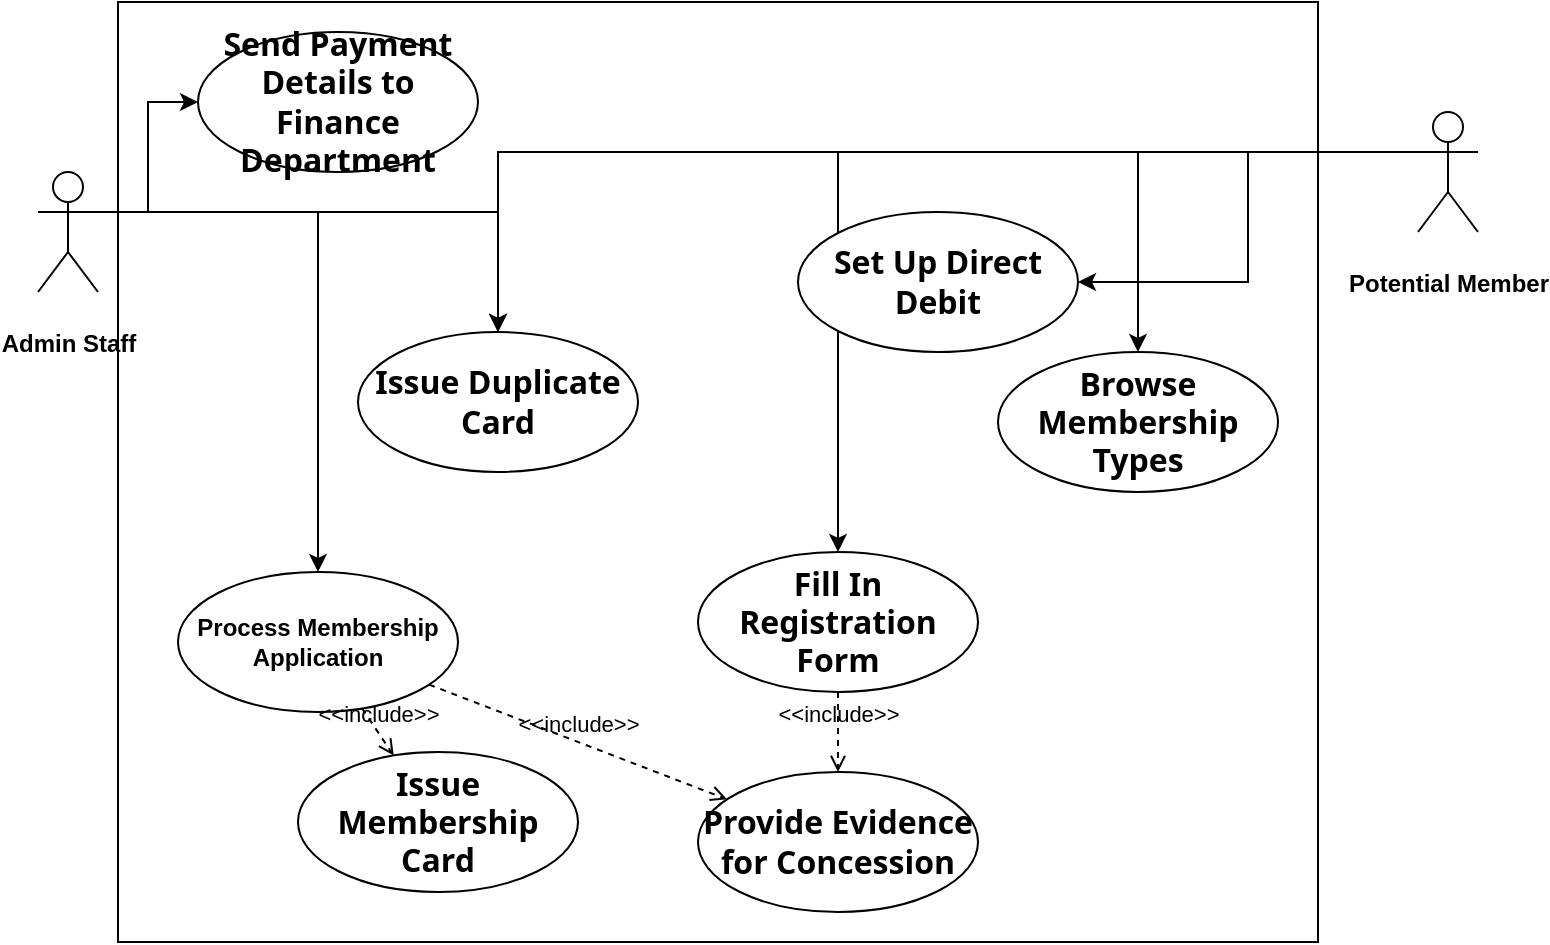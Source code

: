 <mxfile version="22.1.18" type="github">
  <diagram id="C5RBs43oDa-KdzZeNtuy" name="Page-1">
    <mxGraphModel dx="1434" dy="746" grid="1" gridSize="10" guides="1" tooltips="1" connect="1" arrows="1" fold="1" page="1" pageScale="1" pageWidth="827" pageHeight="1169" math="0" shadow="0">
      <root>
        <mxCell id="WIyWlLk6GJQsqaUBKTNV-0" />
        <mxCell id="WIyWlLk6GJQsqaUBKTNV-1" parent="WIyWlLk6GJQsqaUBKTNV-0" />
        <mxCell id="3xh4gDNy4hl7n75_LbkB-38" value="" style="rounded=0;whiteSpace=wrap;html=1;fillColor=none;" vertex="1" parent="WIyWlLk6GJQsqaUBKTNV-1">
          <mxGeometry x="90" y="100" width="600" height="470" as="geometry" />
        </mxCell>
        <mxCell id="3xh4gDNy4hl7n75_LbkB-29" style="edgeStyle=orthogonalEdgeStyle;rounded=0;orthogonalLoop=1;jettySize=auto;html=1;exitX=0;exitY=0.333;exitDx=0;exitDy=0;exitPerimeter=0;" edge="1" parent="WIyWlLk6GJQsqaUBKTNV-1" source="3xh4gDNy4hl7n75_LbkB-0" target="3xh4gDNy4hl7n75_LbkB-5">
          <mxGeometry relative="1" as="geometry" />
        </mxCell>
        <mxCell id="3xh4gDNy4hl7n75_LbkB-36" style="edgeStyle=orthogonalEdgeStyle;rounded=0;orthogonalLoop=1;jettySize=auto;html=1;exitX=0;exitY=0.333;exitDx=0;exitDy=0;exitPerimeter=0;" edge="1" parent="WIyWlLk6GJQsqaUBKTNV-1" source="3xh4gDNy4hl7n75_LbkB-0" target="3xh4gDNy4hl7n75_LbkB-12">
          <mxGeometry relative="1" as="geometry" />
        </mxCell>
        <mxCell id="3xh4gDNy4hl7n75_LbkB-37" style="edgeStyle=orthogonalEdgeStyle;rounded=0;orthogonalLoop=1;jettySize=auto;html=1;exitX=0;exitY=0.333;exitDx=0;exitDy=0;exitPerimeter=0;" edge="1" parent="WIyWlLk6GJQsqaUBKTNV-1" source="3xh4gDNy4hl7n75_LbkB-0" target="3xh4gDNy4hl7n75_LbkB-4">
          <mxGeometry relative="1" as="geometry" />
        </mxCell>
        <mxCell id="3xh4gDNy4hl7n75_LbkB-41" style="edgeStyle=orthogonalEdgeStyle;rounded=0;orthogonalLoop=1;jettySize=auto;html=1;exitX=0;exitY=0.333;exitDx=0;exitDy=0;exitPerimeter=0;" edge="1" parent="WIyWlLk6GJQsqaUBKTNV-1" source="3xh4gDNy4hl7n75_LbkB-0" target="3xh4gDNy4hl7n75_LbkB-14">
          <mxGeometry relative="1" as="geometry" />
        </mxCell>
        <mxCell id="3xh4gDNy4hl7n75_LbkB-0" value="&lt;p class=&quot;MsoNormal&quot;&gt;&lt;b&gt;Potential Member&lt;/b&gt;&lt;/p&gt;" style="shape=umlActor;verticalLabelPosition=bottom;verticalAlign=top;html=1;outlineConnect=0;" vertex="1" parent="WIyWlLk6GJQsqaUBKTNV-1">
          <mxGeometry x="740" y="155" width="30" height="60" as="geometry" />
        </mxCell>
        <mxCell id="3xh4gDNy4hl7n75_LbkB-28" style="edgeStyle=orthogonalEdgeStyle;rounded=0;orthogonalLoop=1;jettySize=auto;html=1;exitX=1;exitY=0.333;exitDx=0;exitDy=0;exitPerimeter=0;" edge="1" parent="WIyWlLk6GJQsqaUBKTNV-1" source="3xh4gDNy4hl7n75_LbkB-3" target="3xh4gDNy4hl7n75_LbkB-14">
          <mxGeometry relative="1" as="geometry" />
        </mxCell>
        <mxCell id="3xh4gDNy4hl7n75_LbkB-30" style="edgeStyle=orthogonalEdgeStyle;rounded=0;orthogonalLoop=1;jettySize=auto;html=1;exitX=1;exitY=0.333;exitDx=0;exitDy=0;exitPerimeter=0;" edge="1" parent="WIyWlLk6GJQsqaUBKTNV-1" source="3xh4gDNy4hl7n75_LbkB-3" target="3xh4gDNy4hl7n75_LbkB-10">
          <mxGeometry relative="1" as="geometry" />
        </mxCell>
        <mxCell id="3xh4gDNy4hl7n75_LbkB-35" style="edgeStyle=orthogonalEdgeStyle;rounded=0;orthogonalLoop=1;jettySize=auto;html=1;exitX=1;exitY=0.333;exitDx=0;exitDy=0;exitPerimeter=0;" edge="1" parent="WIyWlLk6GJQsqaUBKTNV-1" source="3xh4gDNy4hl7n75_LbkB-3" target="3xh4gDNy4hl7n75_LbkB-15">
          <mxGeometry relative="1" as="geometry" />
        </mxCell>
        <mxCell id="3xh4gDNy4hl7n75_LbkB-3" value="&lt;p class=&quot;MsoNormal&quot;&gt;&lt;b&gt;Admin Staff&lt;/b&gt;&lt;/p&gt;" style="shape=umlActor;verticalLabelPosition=bottom;verticalAlign=top;html=1;" vertex="1" parent="WIyWlLk6GJQsqaUBKTNV-1">
          <mxGeometry x="50" y="185" width="30" height="60" as="geometry" />
        </mxCell>
        <mxCell id="3xh4gDNy4hl7n75_LbkB-4" value="&lt;p class=&quot;MsoNormal&quot;&gt;&lt;b&gt;&lt;span style=&quot;mso-spacerun:&#39;yes&#39;;font-family:&#39;Segoe UI&#39;;mso-fareast-font-family:宋体;&#xa;color:rgb(55,65,81);font-weight:bold;font-size:12.0pt;&#xa;mso-font-kerning:0.0pt;&quot;&gt;Browse Membership Types&lt;/span&gt;&lt;/b&gt;&lt;/p&gt;" style="ellipse;whiteSpace=wrap;html=1;" vertex="1" parent="WIyWlLk6GJQsqaUBKTNV-1">
          <mxGeometry x="530" y="275" width="140" height="70" as="geometry" />
        </mxCell>
        <mxCell id="3xh4gDNy4hl7n75_LbkB-5" value="&lt;p class=&quot;MsoNormal&quot;&gt;&lt;b&gt;&lt;span style=&quot;mso-spacerun:&#39;yes&#39;;font-family:&#39;Segoe UI&#39;;mso-fareast-font-family:宋体;&#xa;color:rgb(55,65,81);font-weight:bold;font-size:12.0pt;&#xa;mso-font-kerning:0.0pt;&quot;&gt;Fill In Registration Form&lt;/span&gt;&lt;/b&gt;&lt;/p&gt;" style="ellipse;whiteSpace=wrap;html=1;" vertex="1" parent="WIyWlLk6GJQsqaUBKTNV-1">
          <mxGeometry x="380" y="375" width="140" height="70" as="geometry" />
        </mxCell>
        <mxCell id="3xh4gDNy4hl7n75_LbkB-6" value="&lt;p class=&quot;MsoNormal&quot;&gt;&lt;b&gt;&lt;span style=&quot;mso-spacerun:&#39;yes&#39;;font-family:&#39;Segoe UI&#39;;mso-fareast-font-family:宋体;&#xa;color:rgb(55,65,81);font-weight:bold;font-size:12.0pt;&#xa;mso-font-kerning:0.0pt;&quot;&gt;Provide Evidence for Concession&lt;/span&gt;&lt;/b&gt;&lt;/p&gt;" style="ellipse;whiteSpace=wrap;html=1;" vertex="1" parent="WIyWlLk6GJQsqaUBKTNV-1">
          <mxGeometry x="380" y="485" width="140" height="70" as="geometry" />
        </mxCell>
        <mxCell id="3xh4gDNy4hl7n75_LbkB-10" value="&lt;p class=&quot;MsoNormal&quot;&gt;&lt;b&gt;Process Membership Application&lt;/b&gt;&lt;/p&gt;" style="ellipse;whiteSpace=wrap;html=1;" vertex="1" parent="WIyWlLk6GJQsqaUBKTNV-1">
          <mxGeometry x="120" y="385" width="140" height="70" as="geometry" />
        </mxCell>
        <mxCell id="3xh4gDNy4hl7n75_LbkB-12" value="&lt;p class=&quot;MsoNormal&quot;&gt;&lt;b&gt;&lt;span style=&quot;mso-spacerun:&#39;yes&#39;;font-family:&#39;Segoe UI&#39;;mso-fareast-font-family:宋体;&#xa;color:rgb(55,65,81);font-weight:bold;font-size:12.0pt;&#xa;mso-font-kerning:0.0pt;&quot;&gt;Set Up Direct Debit&lt;/span&gt;&lt;/b&gt;&lt;/p&gt;" style="ellipse;whiteSpace=wrap;html=1;" vertex="1" parent="WIyWlLk6GJQsqaUBKTNV-1">
          <mxGeometry x="430" y="205" width="140" height="70" as="geometry" />
        </mxCell>
        <mxCell id="3xh4gDNy4hl7n75_LbkB-13" value="&lt;p class=&quot;MsoNormal&quot;&gt;&lt;b&gt;&lt;span style=&quot;mso-spacerun:&#39;yes&#39;;font-family:&#39;Segoe UI&#39;;mso-fareast-font-family:宋体;&#xa;color:rgb(55,65,81);font-weight:bold;font-size:12.0pt;&#xa;mso-font-kerning:0.0pt;&quot;&gt;Issue Membership Card&lt;/span&gt;&lt;/b&gt;&lt;/p&gt;" style="ellipse;whiteSpace=wrap;html=1;" vertex="1" parent="WIyWlLk6GJQsqaUBKTNV-1">
          <mxGeometry x="180" y="475" width="140" height="70" as="geometry" />
        </mxCell>
        <mxCell id="3xh4gDNy4hl7n75_LbkB-14" value="&lt;p class=&quot;MsoNormal&quot;&gt;&lt;b&gt;&lt;span style=&quot;mso-spacerun:&#39;yes&#39;;font-family:&#39;Segoe UI&#39;;mso-fareast-font-family:宋体;&#xa;color:rgb(55,65,81);font-weight:bold;font-size:12.0pt;&#xa;mso-font-kerning:0.0pt;&quot;&gt;Issue Duplicate Card&lt;/span&gt;&lt;/b&gt;&lt;/p&gt;" style="ellipse;whiteSpace=wrap;html=1;" vertex="1" parent="WIyWlLk6GJQsqaUBKTNV-1">
          <mxGeometry x="210" y="265" width="140" height="70" as="geometry" />
        </mxCell>
        <mxCell id="3xh4gDNy4hl7n75_LbkB-15" value="&lt;p class=&quot;MsoNormal&quot;&gt;&lt;b&gt;&lt;span style=&quot;mso-spacerun:&#39;yes&#39;;font-family:&#39;Segoe UI&#39;;mso-fareast-font-family:宋体;&#xa;color:rgb(55,65,81);font-weight:bold;font-size:12.0pt;&#xa;mso-font-kerning:0.0pt;&quot;&gt;Send Payment Details to Finance Department&lt;/span&gt;&lt;/b&gt;&lt;/p&gt;" style="ellipse;whiteSpace=wrap;html=1;" vertex="1" parent="WIyWlLk6GJQsqaUBKTNV-1">
          <mxGeometry x="130" y="115" width="140" height="70" as="geometry" />
        </mxCell>
        <mxCell id="3xh4gDNy4hl7n75_LbkB-16" value="&amp;lt;&amp;lt;include&amp;gt;&amp;gt;" style="html=1;verticalAlign=bottom;labelBackgroundColor=none;endArrow=open;endFill=0;dashed=1;rounded=0;exitX=0.5;exitY=1;exitDx=0;exitDy=0;" edge="1" parent="WIyWlLk6GJQsqaUBKTNV-1" source="3xh4gDNy4hl7n75_LbkB-5" target="3xh4gDNy4hl7n75_LbkB-6">
          <mxGeometry width="160" relative="1" as="geometry">
            <mxPoint x="210" y="525" as="sourcePoint" />
            <mxPoint x="310" y="365" as="targetPoint" />
          </mxGeometry>
        </mxCell>
        <mxCell id="3xh4gDNy4hl7n75_LbkB-32" value="&amp;lt;&amp;lt;include&amp;gt;&amp;gt;" style="html=1;verticalAlign=bottom;labelBackgroundColor=none;endArrow=open;endFill=0;dashed=1;rounded=0;" edge="1" parent="WIyWlLk6GJQsqaUBKTNV-1" source="3xh4gDNy4hl7n75_LbkB-10" target="3xh4gDNy4hl7n75_LbkB-13">
          <mxGeometry width="160" relative="1" as="geometry">
            <mxPoint x="-15" y="465" as="sourcePoint" />
            <mxPoint x="145" y="465" as="targetPoint" />
          </mxGeometry>
        </mxCell>
        <mxCell id="3xh4gDNy4hl7n75_LbkB-42" value="&amp;lt;&amp;lt;include&amp;gt;&amp;gt;" style="html=1;verticalAlign=bottom;labelBackgroundColor=none;endArrow=open;endFill=0;dashed=1;rounded=0;" edge="1" parent="WIyWlLk6GJQsqaUBKTNV-1" source="3xh4gDNy4hl7n75_LbkB-10" target="3xh4gDNy4hl7n75_LbkB-6">
          <mxGeometry width="160" relative="1" as="geometry">
            <mxPoint x="330" y="420" as="sourcePoint" />
            <mxPoint x="490" y="420" as="targetPoint" />
          </mxGeometry>
        </mxCell>
      </root>
    </mxGraphModel>
  </diagram>
</mxfile>
